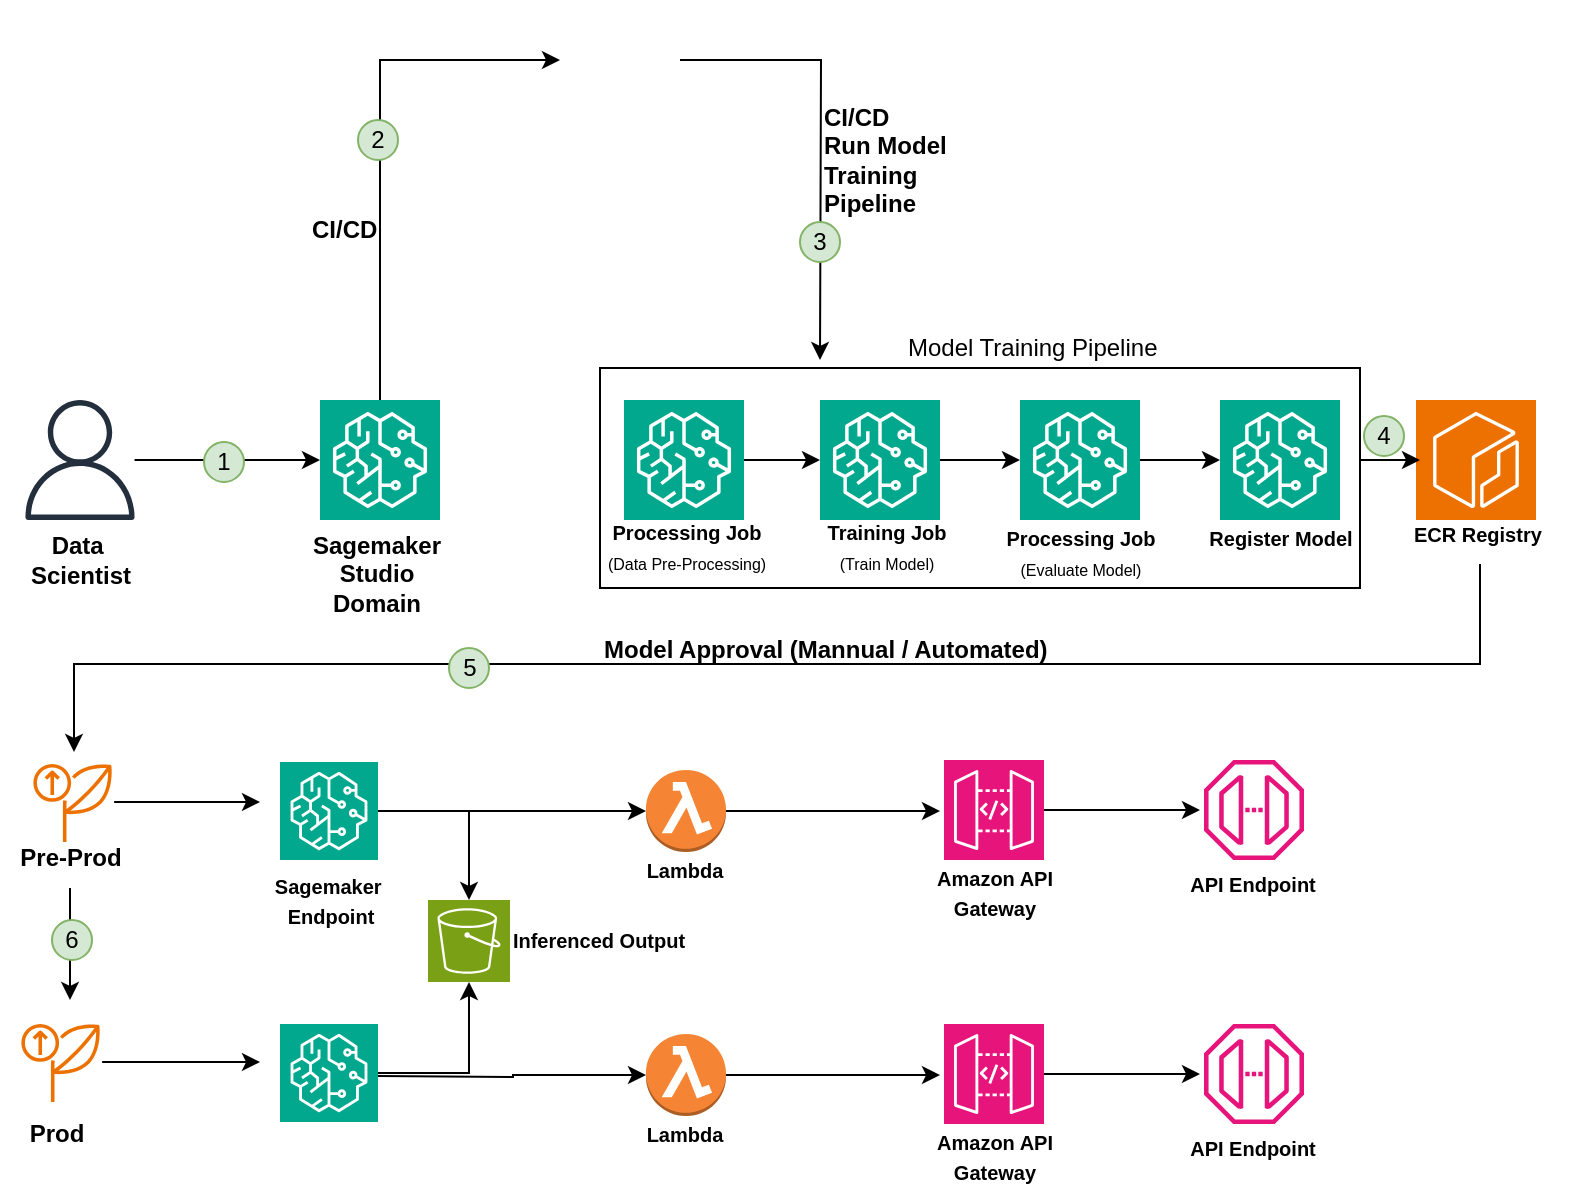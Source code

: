 <mxfile version="24.7.7">
  <diagram name="Page-1" id="8MvY5dyMlhtNurSQJSUW">
    <mxGraphModel dx="882" dy="547" grid="1" gridSize="10" guides="1" tooltips="1" connect="1" arrows="1" fold="1" page="1" pageScale="1" pageWidth="850" pageHeight="1100" math="0" shadow="0">
      <root>
        <mxCell id="0" />
        <mxCell id="1" parent="0" />
        <mxCell id="wzobBUSh0IIrE-rBJmbH-1" value="" style="sketch=0;outlineConnect=0;fontColor=#232F3E;gradientColor=none;fillColor=#232F3D;strokeColor=none;dashed=0;verticalLabelPosition=bottom;verticalAlign=top;align=center;html=1;fontSize=12;fontStyle=0;aspect=fixed;pointerEvents=1;shape=mxgraph.aws4.user;" vertex="1" parent="1">
          <mxGeometry x="10" y="250" width="60" height="60" as="geometry" />
        </mxCell>
        <mxCell id="wzobBUSh0IIrE-rBJmbH-2" value="&lt;b&gt;Data&amp;nbsp;&lt;/b&gt;&lt;div&gt;&lt;b&gt;Scientist&lt;/b&gt;&lt;/div&gt;" style="text;html=1;align=center;verticalAlign=middle;resizable=0;points=[];autosize=1;strokeColor=none;fillColor=none;" vertex="1" parent="1">
          <mxGeometry x="5" y="310" width="70" height="40" as="geometry" />
        </mxCell>
        <mxCell id="wzobBUSh0IIrE-rBJmbH-22" value="" style="edgeStyle=orthogonalEdgeStyle;rounded=0;orthogonalLoop=1;jettySize=auto;html=1;" edge="1" parent="1" source="wzobBUSh0IIrE-rBJmbH-3" target="wzobBUSh0IIrE-rBJmbH-5">
          <mxGeometry relative="1" as="geometry">
            <Array as="points">
              <mxPoint x="190" y="80" />
            </Array>
          </mxGeometry>
        </mxCell>
        <mxCell id="wzobBUSh0IIrE-rBJmbH-3" value="" style="sketch=0;points=[[0,0,0],[0.25,0,0],[0.5,0,0],[0.75,0,0],[1,0,0],[0,1,0],[0.25,1,0],[0.5,1,0],[0.75,1,0],[1,1,0],[0,0.25,0],[0,0.5,0],[0,0.75,0],[1,0.25,0],[1,0.5,0],[1,0.75,0]];outlineConnect=0;fontColor=#232F3E;fillColor=#01A88D;strokeColor=#ffffff;dashed=0;verticalLabelPosition=bottom;verticalAlign=top;align=center;html=1;fontSize=12;fontStyle=0;aspect=fixed;shape=mxgraph.aws4.resourceIcon;resIcon=mxgraph.aws4.sagemaker;" vertex="1" parent="1">
          <mxGeometry x="160" y="250" width="60" height="60" as="geometry" />
        </mxCell>
        <mxCell id="wzobBUSh0IIrE-rBJmbH-4" value="&lt;div&gt;&lt;b&gt;Sagemaker&lt;/b&gt;&lt;/div&gt;&lt;div&gt;&lt;b&gt;Studio&lt;/b&gt;&lt;/div&gt;&lt;div&gt;&lt;b&gt;Domain&lt;/b&gt;&lt;/div&gt;" style="text;html=1;align=center;verticalAlign=middle;resizable=0;points=[];autosize=1;strokeColor=none;fillColor=none;" vertex="1" parent="1">
          <mxGeometry x="143" y="307" width="90" height="60" as="geometry" />
        </mxCell>
        <mxCell id="wzobBUSh0IIrE-rBJmbH-24" style="edgeStyle=orthogonalEdgeStyle;rounded=0;orthogonalLoop=1;jettySize=auto;html=1;" edge="1" parent="1" source="wzobBUSh0IIrE-rBJmbH-5">
          <mxGeometry relative="1" as="geometry">
            <mxPoint x="410" y="230" as="targetPoint" />
          </mxGeometry>
        </mxCell>
        <mxCell id="wzobBUSh0IIrE-rBJmbH-5" value="" style="shape=image;html=1;verticalAlign=top;verticalLabelPosition=bottom;labelBackgroundColor=#ffffff;imageAspect=0;aspect=fixed;image=https://cdn4.iconfinder.com/data/icons/ionicons/512/icon-social-github-128.png" vertex="1" parent="1">
          <mxGeometry x="280" y="50" width="60" height="60" as="geometry" />
        </mxCell>
        <mxCell id="wzobBUSh0IIrE-rBJmbH-7" value="" style="sketch=0;points=[[0,0,0],[0.25,0,0],[0.5,0,0],[0.75,0,0],[1,0,0],[0,1,0],[0.25,1,0],[0.5,1,0],[0.75,1,0],[1,1,0],[0,0.25,0],[0,0.5,0],[0,0.75,0],[1,0.25,0],[1,0.5,0],[1,0.75,0]];outlineConnect=0;fontColor=#232F3E;fillColor=#01A88D;strokeColor=#ffffff;dashed=0;verticalLabelPosition=bottom;verticalAlign=top;align=center;html=1;fontSize=12;fontStyle=0;aspect=fixed;shape=mxgraph.aws4.resourceIcon;resIcon=mxgraph.aws4.sagemaker;" vertex="1" parent="1">
          <mxGeometry x="312" y="250" width="60" height="60" as="geometry" />
        </mxCell>
        <mxCell id="wzobBUSh0IIrE-rBJmbH-8" value="&lt;div&gt;&lt;font style=&quot;font-size: 10px;&quot;&gt;&lt;b&gt;Processing Job&lt;/b&gt;&lt;/font&gt;&lt;/div&gt;&lt;div&gt;&lt;font style=&quot;font-size: 8px;&quot;&gt;(Data Pre-Processing)&lt;/font&gt;&lt;/div&gt;" style="text;html=1;align=center;verticalAlign=middle;resizable=0;points=[];autosize=1;strokeColor=none;fillColor=none;" vertex="1" parent="1">
          <mxGeometry x="293" y="303" width="100" height="40" as="geometry" />
        </mxCell>
        <mxCell id="wzobBUSh0IIrE-rBJmbH-9" value="" style="sketch=0;points=[[0,0,0],[0.25,0,0],[0.5,0,0],[0.75,0,0],[1,0,0],[0,1,0],[0.25,1,0],[0.5,1,0],[0.75,1,0],[1,1,0],[0,0.25,0],[0,0.5,0],[0,0.75,0],[1,0.25,0],[1,0.5,0],[1,0.75,0]];outlineConnect=0;fontColor=#232F3E;fillColor=#01A88D;strokeColor=#ffffff;dashed=0;verticalLabelPosition=bottom;verticalAlign=top;align=center;html=1;fontSize=12;fontStyle=0;aspect=fixed;shape=mxgraph.aws4.resourceIcon;resIcon=mxgraph.aws4.sagemaker;" vertex="1" parent="1">
          <mxGeometry x="410" y="250" width="60" height="60" as="geometry" />
        </mxCell>
        <mxCell id="wzobBUSh0IIrE-rBJmbH-11" value="" style="sketch=0;points=[[0,0,0],[0.25,0,0],[0.5,0,0],[0.75,0,0],[1,0,0],[0,1,0],[0.25,1,0],[0.5,1,0],[0.75,1,0],[1,1,0],[0,0.25,0],[0,0.5,0],[0,0.75,0],[1,0.25,0],[1,0.5,0],[1,0.75,0]];outlineConnect=0;fontColor=#232F3E;fillColor=#01A88D;strokeColor=#ffffff;dashed=0;verticalLabelPosition=bottom;verticalAlign=top;align=center;html=1;fontSize=12;fontStyle=0;aspect=fixed;shape=mxgraph.aws4.resourceIcon;resIcon=mxgraph.aws4.sagemaker;" vertex="1" parent="1">
          <mxGeometry x="510" y="250" width="60" height="60" as="geometry" />
        </mxCell>
        <mxCell id="wzobBUSh0IIrE-rBJmbH-13" value="" style="sketch=0;points=[[0,0,0],[0.25,0,0],[0.5,0,0],[0.75,0,0],[1,0,0],[0,1,0],[0.25,1,0],[0.5,1,0],[0.75,1,0],[1,1,0],[0,0.25,0],[0,0.5,0],[0,0.75,0],[1,0.25,0],[1,0.5,0],[1,0.75,0]];outlineConnect=0;fontColor=#232F3E;fillColor=#01A88D;strokeColor=#ffffff;dashed=0;verticalLabelPosition=bottom;verticalAlign=top;align=center;html=1;fontSize=12;fontStyle=0;aspect=fixed;shape=mxgraph.aws4.resourceIcon;resIcon=mxgraph.aws4.sagemaker;" vertex="1" parent="1">
          <mxGeometry x="610" y="250" width="60" height="60" as="geometry" />
        </mxCell>
        <mxCell id="wzobBUSh0IIrE-rBJmbH-15" value="&lt;div&gt;&lt;font style=&quot;font-size: 10px;&quot;&gt;&lt;b&gt;Training Job&lt;/b&gt;&lt;/font&gt;&lt;/div&gt;&lt;div&gt;&lt;font style=&quot;font-size: 8px;&quot;&gt;(Train Model)&lt;/font&gt;&lt;/div&gt;" style="text;html=1;align=center;verticalAlign=middle;resizable=0;points=[];autosize=1;strokeColor=none;fillColor=none;" vertex="1" parent="1">
          <mxGeometry x="403" y="303" width="80" height="40" as="geometry" />
        </mxCell>
        <mxCell id="wzobBUSh0IIrE-rBJmbH-16" value="&lt;div&gt;&lt;font style=&quot;font-size: 10px;&quot;&gt;&lt;b&gt;Processing Job&lt;/b&gt;&lt;/font&gt;&lt;/div&gt;&lt;div&gt;&lt;font style=&quot;font-size: 8px;&quot;&gt;(Evaluate Model)&lt;/font&gt;&lt;/div&gt;" style="text;html=1;align=center;verticalAlign=middle;resizable=0;points=[];autosize=1;strokeColor=none;fillColor=none;" vertex="1" parent="1">
          <mxGeometry x="490" y="306" width="100" height="40" as="geometry" />
        </mxCell>
        <mxCell id="wzobBUSh0IIrE-rBJmbH-17" value="&lt;div&gt;&lt;span style=&quot;background-color: initial; font-size: 10px;&quot;&gt;&lt;b&gt;Register Model&lt;/b&gt;&lt;/span&gt;&lt;br&gt;&lt;/div&gt;" style="text;html=1;align=center;verticalAlign=middle;resizable=0;points=[];autosize=1;strokeColor=none;fillColor=none;" vertex="1" parent="1">
          <mxGeometry x="590" y="304" width="100" height="30" as="geometry" />
        </mxCell>
        <mxCell id="wzobBUSh0IIrE-rBJmbH-18" value="&lt;b&gt;CI/CD&lt;/b&gt;" style="text;html=1;align=left;verticalAlign=middle;resizable=0;points=[];autosize=1;strokeColor=none;fillColor=none;" vertex="1" parent="1">
          <mxGeometry x="154" y="150" width="60" height="30" as="geometry" />
        </mxCell>
        <mxCell id="wzobBUSh0IIrE-rBJmbH-20" value="&lt;div&gt;Model Training Pipeline&lt;/div&gt;" style="text;html=1;align=left;verticalAlign=middle;resizable=0;points=[];autosize=1;strokeColor=none;fillColor=none;" vertex="1" parent="1">
          <mxGeometry x="452" y="209" width="150" height="30" as="geometry" />
        </mxCell>
        <mxCell id="wzobBUSh0IIrE-rBJmbH-25" value="&lt;b&gt;CI/CD&lt;/b&gt;&lt;div&gt;&lt;b&gt;Run Model&lt;/b&gt;&lt;/div&gt;&lt;div&gt;&lt;b&gt;Training&lt;/b&gt;&lt;/div&gt;&lt;div&gt;&lt;b&gt;Pipeline&lt;/b&gt;&lt;/div&gt;" style="text;html=1;align=left;verticalAlign=middle;resizable=0;points=[];autosize=1;strokeColor=none;fillColor=none;" vertex="1" parent="1">
          <mxGeometry x="410" y="95" width="80" height="70" as="geometry" />
        </mxCell>
        <mxCell id="wzobBUSh0IIrE-rBJmbH-26" style="edgeStyle=orthogonalEdgeStyle;rounded=0;orthogonalLoop=1;jettySize=auto;html=1;entryX=0;entryY=0.5;entryDx=0;entryDy=0;entryPerimeter=0;" edge="1" parent="1" source="wzobBUSh0IIrE-rBJmbH-1" target="wzobBUSh0IIrE-rBJmbH-3">
          <mxGeometry relative="1" as="geometry" />
        </mxCell>
        <mxCell id="wzobBUSh0IIrE-rBJmbH-27" value="" style="sketch=0;points=[[0,0,0],[0.25,0,0],[0.5,0,0],[0.75,0,0],[1,0,0],[0,1,0],[0.25,1,0],[0.5,1,0],[0.75,1,0],[1,1,0],[0,0.25,0],[0,0.5,0],[0,0.75,0],[1,0.25,0],[1,0.5,0],[1,0.75,0]];outlineConnect=0;fontColor=#232F3E;fillColor=#ED7100;strokeColor=#ffffff;dashed=0;verticalLabelPosition=bottom;verticalAlign=top;align=center;html=1;fontSize=12;fontStyle=0;aspect=fixed;shape=mxgraph.aws4.resourceIcon;resIcon=mxgraph.aws4.ecr;" vertex="1" parent="1">
          <mxGeometry x="708" y="250" width="60" height="60" as="geometry" />
        </mxCell>
        <mxCell id="wzobBUSh0IIrE-rBJmbH-40" style="edgeStyle=orthogonalEdgeStyle;rounded=0;orthogonalLoop=1;jettySize=auto;html=1;" edge="1" parent="1" source="wzobBUSh0IIrE-rBJmbH-28">
          <mxGeometry relative="1" as="geometry">
            <mxPoint x="37" y="426" as="targetPoint" />
            <mxPoint x="747" y="338" as="sourcePoint" />
            <Array as="points">
              <mxPoint x="740" y="382" />
              <mxPoint x="37" y="382" />
            </Array>
          </mxGeometry>
        </mxCell>
        <mxCell id="wzobBUSh0IIrE-rBJmbH-28" value="&lt;font style=&quot;font-size: 10px;&quot;&gt;&lt;b&gt;ECR Registry&lt;/b&gt;&lt;/font&gt;" style="text;html=1;align=left;verticalAlign=middle;resizable=0;points=[];autosize=1;strokeColor=none;fillColor=none;" vertex="1" parent="1">
          <mxGeometry x="705" y="302" width="90" height="30" as="geometry" />
        </mxCell>
        <mxCell id="wzobBUSh0IIrE-rBJmbH-29" style="edgeStyle=orthogonalEdgeStyle;rounded=0;orthogonalLoop=1;jettySize=auto;html=1;entryX=0;entryY=0.5;entryDx=0;entryDy=0;entryPerimeter=0;" edge="1" parent="1" source="wzobBUSh0IIrE-rBJmbH-7" target="wzobBUSh0IIrE-rBJmbH-9">
          <mxGeometry relative="1" as="geometry" />
        </mxCell>
        <mxCell id="wzobBUSh0IIrE-rBJmbH-30" style="edgeStyle=orthogonalEdgeStyle;rounded=0;orthogonalLoop=1;jettySize=auto;html=1;entryX=0;entryY=0.5;entryDx=0;entryDy=0;entryPerimeter=0;" edge="1" parent="1" source="wzobBUSh0IIrE-rBJmbH-9" target="wzobBUSh0IIrE-rBJmbH-11">
          <mxGeometry relative="1" as="geometry" />
        </mxCell>
        <mxCell id="wzobBUSh0IIrE-rBJmbH-31" style="edgeStyle=orthogonalEdgeStyle;rounded=0;orthogonalLoop=1;jettySize=auto;html=1;entryX=0;entryY=0.5;entryDx=0;entryDy=0;entryPerimeter=0;" edge="1" parent="1" source="wzobBUSh0IIrE-rBJmbH-11" target="wzobBUSh0IIrE-rBJmbH-13">
          <mxGeometry relative="1" as="geometry" />
        </mxCell>
        <mxCell id="wzobBUSh0IIrE-rBJmbH-37" style="edgeStyle=orthogonalEdgeStyle;rounded=0;orthogonalLoop=1;jettySize=auto;html=1;" edge="1" parent="1">
          <mxGeometry relative="1" as="geometry">
            <mxPoint x="710" y="280" as="targetPoint" />
            <mxPoint x="680" y="280" as="sourcePoint" />
          </mxGeometry>
        </mxCell>
        <mxCell id="wzobBUSh0IIrE-rBJmbH-33" value="" style="rounded=0;whiteSpace=wrap;html=1;fillColor=none;" vertex="1" parent="1">
          <mxGeometry x="300" y="234" width="380" height="110" as="geometry" />
        </mxCell>
        <mxCell id="wzobBUSh0IIrE-rBJmbH-96" style="edgeStyle=orthogonalEdgeStyle;rounded=0;orthogonalLoop=1;jettySize=auto;html=1;" edge="1" parent="1" source="wzobBUSh0IIrE-rBJmbH-38">
          <mxGeometry relative="1" as="geometry">
            <mxPoint x="130" y="451" as="targetPoint" />
          </mxGeometry>
        </mxCell>
        <mxCell id="wzobBUSh0IIrE-rBJmbH-38" value="" style="sketch=0;outlineConnect=0;fontColor=#232F3E;gradientColor=none;fillColor=#ED7100;strokeColor=none;dashed=0;verticalLabelPosition=bottom;verticalAlign=top;align=center;html=1;fontSize=12;fontStyle=0;aspect=fixed;pointerEvents=1;shape=mxgraph.aws4.deployment;" vertex="1" parent="1">
          <mxGeometry x="16" y="431" width="41.74" height="40" as="geometry" />
        </mxCell>
        <mxCell id="wzobBUSh0IIrE-rBJmbH-97" style="edgeStyle=orthogonalEdgeStyle;rounded=0;orthogonalLoop=1;jettySize=auto;html=1;" edge="1" parent="1" source="wzobBUSh0IIrE-rBJmbH-39">
          <mxGeometry relative="1" as="geometry">
            <mxPoint x="130" y="581" as="targetPoint" />
          </mxGeometry>
        </mxCell>
        <mxCell id="wzobBUSh0IIrE-rBJmbH-39" value="" style="sketch=0;outlineConnect=0;fontColor=#232F3E;gradientColor=none;fillColor=#ED7100;strokeColor=none;dashed=0;verticalLabelPosition=bottom;verticalAlign=top;align=center;html=1;fontSize=12;fontStyle=0;aspect=fixed;pointerEvents=1;shape=mxgraph.aws4.deployment;" vertex="1" parent="1">
          <mxGeometry x="10" y="561" width="41.74" height="40" as="geometry" />
        </mxCell>
        <mxCell id="wzobBUSh0IIrE-rBJmbH-41" value="&lt;b&gt;Model Approval (Mannual / Automated)&lt;/b&gt;" style="text;html=1;align=left;verticalAlign=middle;resizable=0;points=[];autosize=1;strokeColor=none;fillColor=none;" vertex="1" parent="1">
          <mxGeometry x="300" y="360" width="250" height="30" as="geometry" />
        </mxCell>
        <mxCell id="wzobBUSh0IIrE-rBJmbH-44" style="edgeStyle=orthogonalEdgeStyle;rounded=0;orthogonalLoop=1;jettySize=auto;html=1;" edge="1" parent="1" source="wzobBUSh0IIrE-rBJmbH-42">
          <mxGeometry relative="1" as="geometry">
            <mxPoint x="35" y="550" as="targetPoint" />
          </mxGeometry>
        </mxCell>
        <mxCell id="wzobBUSh0IIrE-rBJmbH-42" value="&lt;b&gt;Pre-Prod&lt;/b&gt;" style="text;html=1;align=center;verticalAlign=middle;resizable=0;points=[];autosize=1;strokeColor=none;fillColor=none;" vertex="1" parent="1">
          <mxGeometry y="464" width="70" height="30" as="geometry" />
        </mxCell>
        <mxCell id="wzobBUSh0IIrE-rBJmbH-43" value="&lt;div&gt;&lt;span style=&quot;background-color: initial;&quot;&gt;&lt;b&gt;Prod&lt;/b&gt;&lt;/span&gt;&lt;br&gt;&lt;/div&gt;" style="text;html=1;align=center;verticalAlign=middle;resizable=0;points=[];autosize=1;strokeColor=none;fillColor=none;" vertex="1" parent="1">
          <mxGeometry x="2.87" y="602" width="50" height="30" as="geometry" />
        </mxCell>
        <mxCell id="wzobBUSh0IIrE-rBJmbH-46" value="" style="sketch=0;points=[[0,0,0],[0.25,0,0],[0.5,0,0],[0.75,0,0],[1,0,0],[0,1,0],[0.25,1,0],[0.5,1,0],[0.75,1,0],[1,1,0],[0,0.25,0],[0,0.5,0],[0,0.75,0],[1,0.25,0],[1,0.5,0],[1,0.75,0]];outlineConnect=0;fontColor=#232F3E;fillColor=#01A88D;strokeColor=#ffffff;dashed=0;verticalLabelPosition=bottom;verticalAlign=top;align=center;html=1;fontSize=12;fontStyle=0;aspect=fixed;shape=mxgraph.aws4.resourceIcon;resIcon=mxgraph.aws4.sagemaker;" vertex="1" parent="1">
          <mxGeometry x="140" y="431" width="49" height="49" as="geometry" />
        </mxCell>
        <mxCell id="wzobBUSh0IIrE-rBJmbH-48" value="" style="sketch=0;points=[[0,0,0],[0.25,0,0],[0.5,0,0],[0.75,0,0],[1,0,0],[0,1,0],[0.25,1,0],[0.5,1,0],[0.75,1,0],[1,1,0],[0,0.25,0],[0,0.5,0],[0,0.75,0],[1,0.25,0],[1,0.5,0],[1,0.75,0]];outlineConnect=0;fontColor=#232F3E;fillColor=#7AA116;strokeColor=#ffffff;dashed=0;verticalLabelPosition=bottom;verticalAlign=top;align=center;html=1;fontSize=12;fontStyle=0;aspect=fixed;shape=mxgraph.aws4.resourceIcon;resIcon=mxgraph.aws4.s3;" vertex="1" parent="1">
          <mxGeometry x="214" y="500" width="41" height="41" as="geometry" />
        </mxCell>
        <mxCell id="wzobBUSh0IIrE-rBJmbH-81" style="edgeStyle=orthogonalEdgeStyle;rounded=0;orthogonalLoop=1;jettySize=auto;html=1;" edge="1" parent="1" source="wzobBUSh0IIrE-rBJmbH-49">
          <mxGeometry relative="1" as="geometry">
            <mxPoint x="470" y="455.5" as="targetPoint" />
          </mxGeometry>
        </mxCell>
        <mxCell id="wzobBUSh0IIrE-rBJmbH-49" value="" style="outlineConnect=0;dashed=0;verticalLabelPosition=bottom;verticalAlign=top;align=center;html=1;shape=mxgraph.aws3.lambda_function;fillColor=#F58534;gradientColor=none;" vertex="1" parent="1">
          <mxGeometry x="323" y="435" width="40" height="41" as="geometry" />
        </mxCell>
        <mxCell id="wzobBUSh0IIrE-rBJmbH-82" style="edgeStyle=orthogonalEdgeStyle;rounded=0;orthogonalLoop=1;jettySize=auto;html=1;" edge="1" parent="1" source="wzobBUSh0IIrE-rBJmbH-50">
          <mxGeometry relative="1" as="geometry">
            <mxPoint x="600" y="455" as="targetPoint" />
          </mxGeometry>
        </mxCell>
        <mxCell id="wzobBUSh0IIrE-rBJmbH-50" value="" style="sketch=0;points=[[0,0,0],[0.25,0,0],[0.5,0,0],[0.75,0,0],[1,0,0],[0,1,0],[0.25,1,0],[0.5,1,0],[0.75,1,0],[1,1,0],[0,0.25,0],[0,0.5,0],[0,0.75,0],[1,0.25,0],[1,0.5,0],[1,0.75,0]];outlineConnect=0;fontColor=#232F3E;fillColor=#E7157B;strokeColor=#ffffff;dashed=0;verticalLabelPosition=bottom;verticalAlign=top;align=center;html=1;fontSize=12;fontStyle=0;aspect=fixed;shape=mxgraph.aws4.resourceIcon;resIcon=mxgraph.aws4.api_gateway;" vertex="1" parent="1">
          <mxGeometry x="472" y="430" width="50" height="50" as="geometry" />
        </mxCell>
        <mxCell id="wzobBUSh0IIrE-rBJmbH-51" value="" style="sketch=0;outlineConnect=0;fontColor=#232F3E;gradientColor=none;fillColor=#E7157B;strokeColor=none;dashed=0;verticalLabelPosition=bottom;verticalAlign=top;align=center;html=1;fontSize=12;fontStyle=0;aspect=fixed;pointerEvents=1;shape=mxgraph.aws4.endpoint;" vertex="1" parent="1">
          <mxGeometry x="602" y="430" width="50" height="50" as="geometry" />
        </mxCell>
        <mxCell id="wzobBUSh0IIrE-rBJmbH-76" value="" style="sketch=0;points=[[0,0,0],[0.25,0,0],[0.5,0,0],[0.75,0,0],[1,0,0],[0,1,0],[0.25,1,0],[0.5,1,0],[0.75,1,0],[1,1,0],[0,0.25,0],[0,0.5,0],[0,0.75,0],[1,0.25,0],[1,0.5,0],[1,0.75,0]];outlineConnect=0;fontColor=#232F3E;fillColor=#01A88D;strokeColor=#ffffff;dashed=0;verticalLabelPosition=bottom;verticalAlign=top;align=center;html=1;fontSize=12;fontStyle=0;aspect=fixed;shape=mxgraph.aws4.resourceIcon;resIcon=mxgraph.aws4.sagemaker;" vertex="1" parent="1">
          <mxGeometry x="140" y="562" width="49" height="49" as="geometry" />
        </mxCell>
        <mxCell id="wzobBUSh0IIrE-rBJmbH-78" value="&lt;font style=&quot;font-size: 10px;&quot;&gt;&lt;b&gt;Sagemaker&amp;nbsp;&lt;/b&gt;&lt;/font&gt;&lt;div&gt;&lt;font style=&quot;font-size: 10px;&quot;&gt;&lt;b&gt;Endpoint&lt;/b&gt;&lt;/font&gt;&lt;/div&gt;" style="text;html=1;align=center;verticalAlign=middle;resizable=0;points=[];autosize=1;strokeColor=none;fillColor=none;" vertex="1" parent="1">
          <mxGeometry x="124.5" y="480" width="80" height="40" as="geometry" />
        </mxCell>
        <mxCell id="wzobBUSh0IIrE-rBJmbH-79" style="edgeStyle=orthogonalEdgeStyle;rounded=0;orthogonalLoop=1;jettySize=auto;html=1;entryX=0.5;entryY=0;entryDx=0;entryDy=0;entryPerimeter=0;" edge="1" parent="1" source="wzobBUSh0IIrE-rBJmbH-46" target="wzobBUSh0IIrE-rBJmbH-48">
          <mxGeometry relative="1" as="geometry" />
        </mxCell>
        <mxCell id="wzobBUSh0IIrE-rBJmbH-80" style="edgeStyle=orthogonalEdgeStyle;rounded=0;orthogonalLoop=1;jettySize=auto;html=1;entryX=0;entryY=0.5;entryDx=0;entryDy=0;entryPerimeter=0;" edge="1" parent="1" source="wzobBUSh0IIrE-rBJmbH-46" target="wzobBUSh0IIrE-rBJmbH-49">
          <mxGeometry relative="1" as="geometry" />
        </mxCell>
        <mxCell id="wzobBUSh0IIrE-rBJmbH-83" value="&lt;span style=&quot;font-size: 10px;&quot;&gt;&lt;b&gt;Lambda&lt;/b&gt;&lt;/span&gt;" style="text;html=1;align=center;verticalAlign=middle;resizable=0;points=[];autosize=1;strokeColor=none;fillColor=none;" vertex="1" parent="1">
          <mxGeometry x="312" y="470" width="60" height="30" as="geometry" />
        </mxCell>
        <mxCell id="wzobBUSh0IIrE-rBJmbH-84" value="&lt;span style=&quot;font-size: 10px;&quot;&gt;&lt;b&gt;Amazon API&lt;/b&gt;&lt;/span&gt;&lt;div&gt;&lt;span style=&quot;font-size: 10px;&quot;&gt;&lt;b&gt;Gateway&lt;/b&gt;&lt;/span&gt;&lt;/div&gt;" style="text;html=1;align=center;verticalAlign=middle;resizable=0;points=[];autosize=1;strokeColor=none;fillColor=none;" vertex="1" parent="1">
          <mxGeometry x="457" y="476" width="80" height="40" as="geometry" />
        </mxCell>
        <mxCell id="wzobBUSh0IIrE-rBJmbH-85" value="&lt;span style=&quot;font-size: 10px;&quot;&gt;&lt;b&gt;API Endpoint&lt;/b&gt;&lt;/span&gt;" style="text;html=1;align=center;verticalAlign=middle;resizable=0;points=[];autosize=1;strokeColor=none;fillColor=none;" vertex="1" parent="1">
          <mxGeometry x="581" y="477" width="90" height="30" as="geometry" />
        </mxCell>
        <mxCell id="wzobBUSh0IIrE-rBJmbH-86" style="edgeStyle=orthogonalEdgeStyle;rounded=0;orthogonalLoop=1;jettySize=auto;html=1;" edge="1" parent="1" source="wzobBUSh0IIrE-rBJmbH-87">
          <mxGeometry relative="1" as="geometry">
            <mxPoint x="470" y="587.5" as="targetPoint" />
          </mxGeometry>
        </mxCell>
        <mxCell id="wzobBUSh0IIrE-rBJmbH-87" value="" style="outlineConnect=0;dashed=0;verticalLabelPosition=bottom;verticalAlign=top;align=center;html=1;shape=mxgraph.aws3.lambda_function;fillColor=#F58534;gradientColor=none;" vertex="1" parent="1">
          <mxGeometry x="323" y="567" width="40" height="41" as="geometry" />
        </mxCell>
        <mxCell id="wzobBUSh0IIrE-rBJmbH-88" style="edgeStyle=orthogonalEdgeStyle;rounded=0;orthogonalLoop=1;jettySize=auto;html=1;" edge="1" parent="1" source="wzobBUSh0IIrE-rBJmbH-89">
          <mxGeometry relative="1" as="geometry">
            <mxPoint x="600" y="587" as="targetPoint" />
          </mxGeometry>
        </mxCell>
        <mxCell id="wzobBUSh0IIrE-rBJmbH-89" value="" style="sketch=0;points=[[0,0,0],[0.25,0,0],[0.5,0,0],[0.75,0,0],[1,0,0],[0,1,0],[0.25,1,0],[0.5,1,0],[0.75,1,0],[1,1,0],[0,0.25,0],[0,0.5,0],[0,0.75,0],[1,0.25,0],[1,0.5,0],[1,0.75,0]];outlineConnect=0;fontColor=#232F3E;fillColor=#E7157B;strokeColor=#ffffff;dashed=0;verticalLabelPosition=bottom;verticalAlign=top;align=center;html=1;fontSize=12;fontStyle=0;aspect=fixed;shape=mxgraph.aws4.resourceIcon;resIcon=mxgraph.aws4.api_gateway;" vertex="1" parent="1">
          <mxGeometry x="472" y="562" width="50" height="50" as="geometry" />
        </mxCell>
        <mxCell id="wzobBUSh0IIrE-rBJmbH-90" value="" style="sketch=0;outlineConnect=0;fontColor=#232F3E;gradientColor=none;fillColor=#E7157B;strokeColor=none;dashed=0;verticalLabelPosition=bottom;verticalAlign=top;align=center;html=1;fontSize=12;fontStyle=0;aspect=fixed;pointerEvents=1;shape=mxgraph.aws4.endpoint;" vertex="1" parent="1">
          <mxGeometry x="602" y="562" width="50" height="50" as="geometry" />
        </mxCell>
        <mxCell id="wzobBUSh0IIrE-rBJmbH-91" style="edgeStyle=orthogonalEdgeStyle;rounded=0;orthogonalLoop=1;jettySize=auto;html=1;entryX=0;entryY=0.5;entryDx=0;entryDy=0;entryPerimeter=0;" edge="1" parent="1" target="wzobBUSh0IIrE-rBJmbH-87">
          <mxGeometry relative="1" as="geometry">
            <mxPoint x="189" y="588" as="sourcePoint" />
          </mxGeometry>
        </mxCell>
        <mxCell id="wzobBUSh0IIrE-rBJmbH-92" value="&lt;span style=&quot;font-size: 10px;&quot;&gt;&lt;b&gt;Lambda&lt;/b&gt;&lt;/span&gt;" style="text;html=1;align=center;verticalAlign=middle;resizable=0;points=[];autosize=1;strokeColor=none;fillColor=none;" vertex="1" parent="1">
          <mxGeometry x="312" y="602" width="60" height="30" as="geometry" />
        </mxCell>
        <mxCell id="wzobBUSh0IIrE-rBJmbH-93" value="&lt;span style=&quot;font-size: 10px;&quot;&gt;&lt;b&gt;Amazon API&lt;/b&gt;&lt;/span&gt;&lt;div&gt;&lt;span style=&quot;font-size: 10px;&quot;&gt;&lt;b&gt;Gateway&lt;/b&gt;&lt;/span&gt;&lt;/div&gt;" style="text;html=1;align=center;verticalAlign=middle;resizable=0;points=[];autosize=1;strokeColor=none;fillColor=none;" vertex="1" parent="1">
          <mxGeometry x="457" y="608" width="80" height="40" as="geometry" />
        </mxCell>
        <mxCell id="wzobBUSh0IIrE-rBJmbH-94" value="&lt;span style=&quot;font-size: 10px;&quot;&gt;&lt;b&gt;API Endpoint&lt;/b&gt;&lt;/span&gt;" style="text;html=1;align=center;verticalAlign=middle;resizable=0;points=[];autosize=1;strokeColor=none;fillColor=none;" vertex="1" parent="1">
          <mxGeometry x="581" y="609" width="90" height="30" as="geometry" />
        </mxCell>
        <mxCell id="wzobBUSh0IIrE-rBJmbH-95" style="edgeStyle=orthogonalEdgeStyle;rounded=0;orthogonalLoop=1;jettySize=auto;html=1;entryX=0.5;entryY=1;entryDx=0;entryDy=0;entryPerimeter=0;" edge="1" parent="1" source="wzobBUSh0IIrE-rBJmbH-76" target="wzobBUSh0IIrE-rBJmbH-48">
          <mxGeometry relative="1" as="geometry" />
        </mxCell>
        <mxCell id="wzobBUSh0IIrE-rBJmbH-98" value="1" style="ellipse;whiteSpace=wrap;html=1;fillColor=#d5e8d4;strokeColor=#82b366;" vertex="1" parent="1">
          <mxGeometry x="102" y="271" width="20" height="20" as="geometry" />
        </mxCell>
        <mxCell id="wzobBUSh0IIrE-rBJmbH-100" value="2" style="ellipse;whiteSpace=wrap;html=1;fillColor=#d5e8d4;strokeColor=#82b366;" vertex="1" parent="1">
          <mxGeometry x="179" y="110" width="20" height="20" as="geometry" />
        </mxCell>
        <mxCell id="wzobBUSh0IIrE-rBJmbH-102" value="3" style="ellipse;whiteSpace=wrap;html=1;fillColor=#d5e8d4;strokeColor=#82b366;" vertex="1" parent="1">
          <mxGeometry x="400" y="161" width="20" height="20" as="geometry" />
        </mxCell>
        <mxCell id="wzobBUSh0IIrE-rBJmbH-103" value="4" style="ellipse;whiteSpace=wrap;html=1;fillColor=#d5e8d4;strokeColor=#82b366;" vertex="1" parent="1">
          <mxGeometry x="682" y="258" width="20" height="20" as="geometry" />
        </mxCell>
        <mxCell id="wzobBUSh0IIrE-rBJmbH-104" value="5" style="ellipse;whiteSpace=wrap;html=1;fillColor=#d5e8d4;strokeColor=#82b366;" vertex="1" parent="1">
          <mxGeometry x="224.5" y="374" width="20" height="20" as="geometry" />
        </mxCell>
        <mxCell id="wzobBUSh0IIrE-rBJmbH-105" value="6" style="ellipse;whiteSpace=wrap;html=1;fillColor=#d5e8d4;strokeColor=#82b366;" vertex="1" parent="1">
          <mxGeometry x="26" y="510" width="20" height="20" as="geometry" />
        </mxCell>
        <mxCell id="wzobBUSh0IIrE-rBJmbH-108" value="&lt;span style=&quot;font-size: 10px;&quot;&gt;&lt;b&gt;Inferenced Output&lt;/b&gt;&lt;/span&gt;" style="text;html=1;align=center;verticalAlign=middle;resizable=0;points=[];autosize=1;strokeColor=none;fillColor=none;" vertex="1" parent="1">
          <mxGeometry x="244" y="505" width="110" height="30" as="geometry" />
        </mxCell>
      </root>
    </mxGraphModel>
  </diagram>
</mxfile>
